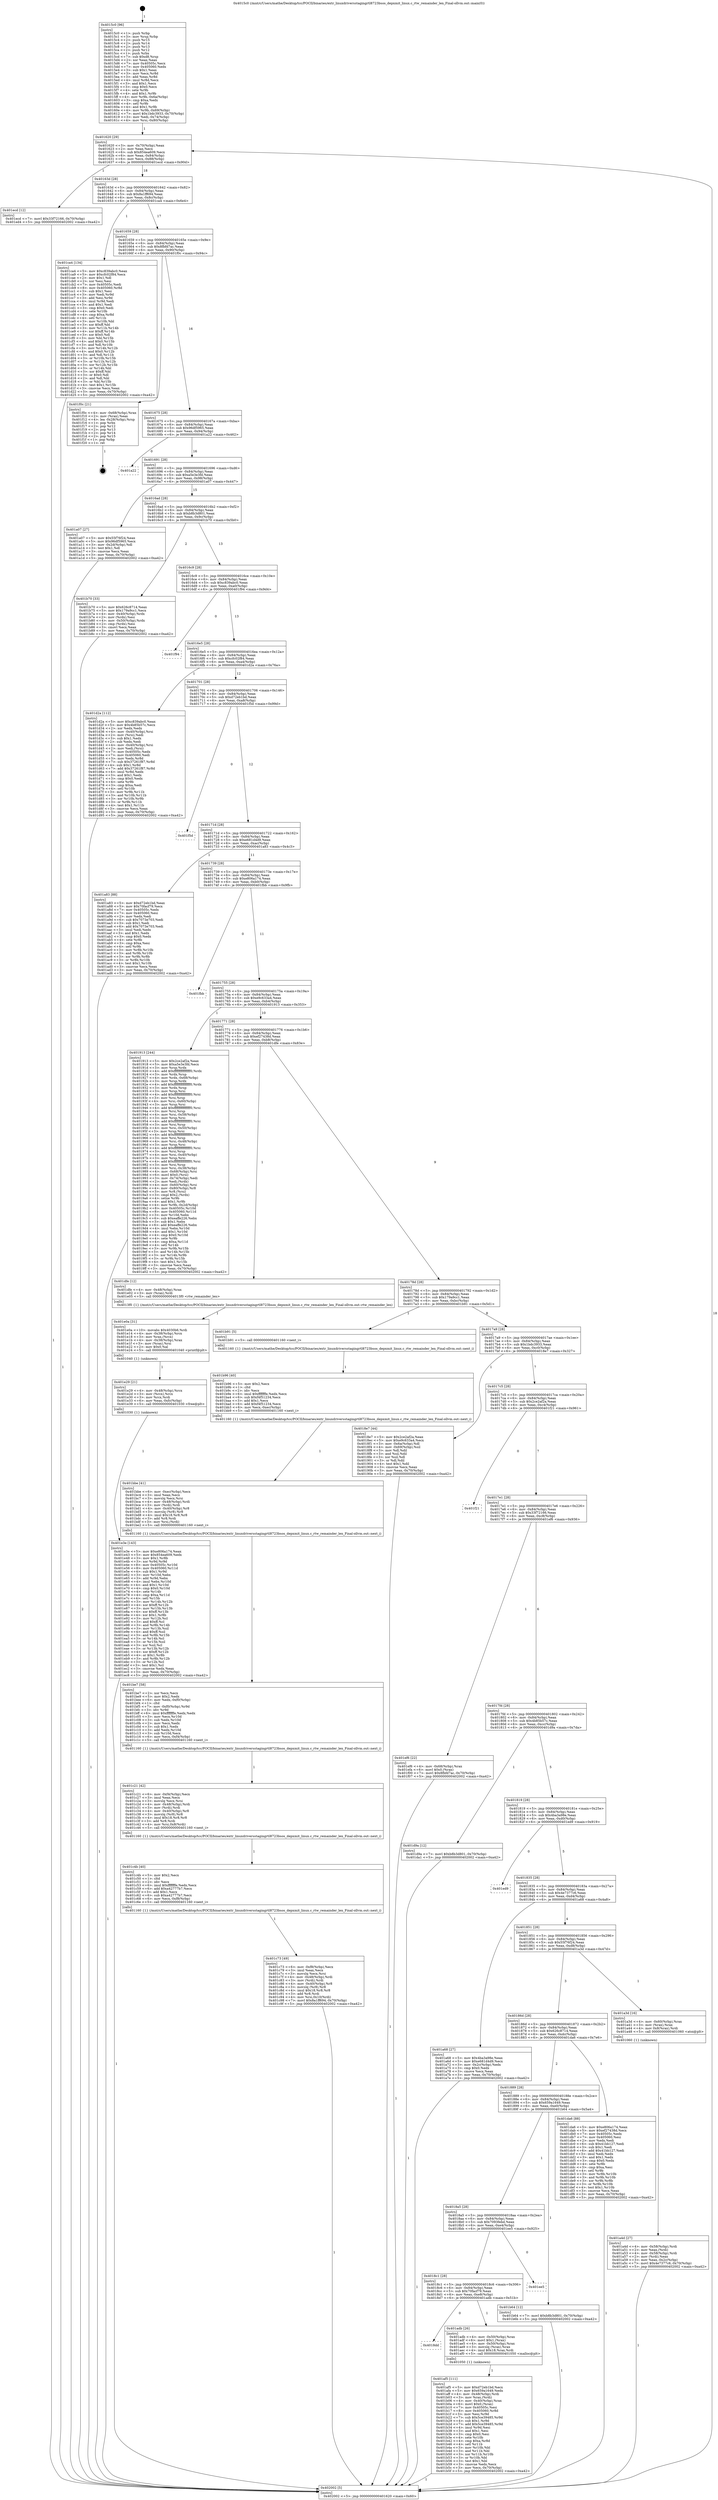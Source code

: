 digraph "0x4015c0" {
  label = "0x4015c0 (/mnt/c/Users/mathe/Desktop/tcc/POCII/binaries/extr_linuxdriversstagingrtl8723bsos_depxmit_linux.c_rtw_remainder_len_Final-ollvm.out::main(0))"
  labelloc = "t"
  node[shape=record]

  Entry [label="",width=0.3,height=0.3,shape=circle,fillcolor=black,style=filled]
  "0x401620" [label="{
     0x401620 [29]\l
     | [instrs]\l
     &nbsp;&nbsp;0x401620 \<+3\>: mov -0x70(%rbp),%eax\l
     &nbsp;&nbsp;0x401623 \<+2\>: mov %eax,%ecx\l
     &nbsp;&nbsp;0x401625 \<+6\>: sub $0x854ea609,%ecx\l
     &nbsp;&nbsp;0x40162b \<+6\>: mov %eax,-0x84(%rbp)\l
     &nbsp;&nbsp;0x401631 \<+6\>: mov %ecx,-0x88(%rbp)\l
     &nbsp;&nbsp;0x401637 \<+6\>: je 0000000000401ecd \<main+0x90d\>\l
  }"]
  "0x401ecd" [label="{
     0x401ecd [12]\l
     | [instrs]\l
     &nbsp;&nbsp;0x401ecd \<+7\>: movl $0x33f72166,-0x70(%rbp)\l
     &nbsp;&nbsp;0x401ed4 \<+5\>: jmp 0000000000402002 \<main+0xa42\>\l
  }"]
  "0x40163d" [label="{
     0x40163d [28]\l
     | [instrs]\l
     &nbsp;&nbsp;0x40163d \<+5\>: jmp 0000000000401642 \<main+0x82\>\l
     &nbsp;&nbsp;0x401642 \<+6\>: mov -0x84(%rbp),%eax\l
     &nbsp;&nbsp;0x401648 \<+5\>: sub $0x8a1ff694,%eax\l
     &nbsp;&nbsp;0x40164d \<+6\>: mov %eax,-0x8c(%rbp)\l
     &nbsp;&nbsp;0x401653 \<+6\>: je 0000000000401ca4 \<main+0x6e4\>\l
  }"]
  Exit [label="",width=0.3,height=0.3,shape=circle,fillcolor=black,style=filled,peripheries=2]
  "0x401ca4" [label="{
     0x401ca4 [134]\l
     | [instrs]\l
     &nbsp;&nbsp;0x401ca4 \<+5\>: mov $0xc839abc0,%eax\l
     &nbsp;&nbsp;0x401ca9 \<+5\>: mov $0xcfc02f84,%ecx\l
     &nbsp;&nbsp;0x401cae \<+2\>: mov $0x1,%dl\l
     &nbsp;&nbsp;0x401cb0 \<+2\>: xor %esi,%esi\l
     &nbsp;&nbsp;0x401cb2 \<+7\>: mov 0x40505c,%edi\l
     &nbsp;&nbsp;0x401cb9 \<+8\>: mov 0x405060,%r8d\l
     &nbsp;&nbsp;0x401cc1 \<+3\>: sub $0x1,%esi\l
     &nbsp;&nbsp;0x401cc4 \<+3\>: mov %edi,%r9d\l
     &nbsp;&nbsp;0x401cc7 \<+3\>: add %esi,%r9d\l
     &nbsp;&nbsp;0x401cca \<+4\>: imul %r9d,%edi\l
     &nbsp;&nbsp;0x401cce \<+3\>: and $0x1,%edi\l
     &nbsp;&nbsp;0x401cd1 \<+3\>: cmp $0x0,%edi\l
     &nbsp;&nbsp;0x401cd4 \<+4\>: sete %r10b\l
     &nbsp;&nbsp;0x401cd8 \<+4\>: cmp $0xa,%r8d\l
     &nbsp;&nbsp;0x401cdc \<+4\>: setl %r11b\l
     &nbsp;&nbsp;0x401ce0 \<+3\>: mov %r10b,%bl\l
     &nbsp;&nbsp;0x401ce3 \<+3\>: xor $0xff,%bl\l
     &nbsp;&nbsp;0x401ce6 \<+3\>: mov %r11b,%r14b\l
     &nbsp;&nbsp;0x401ce9 \<+4\>: xor $0xff,%r14b\l
     &nbsp;&nbsp;0x401ced \<+3\>: xor $0x0,%dl\l
     &nbsp;&nbsp;0x401cf0 \<+3\>: mov %bl,%r15b\l
     &nbsp;&nbsp;0x401cf3 \<+4\>: and $0x0,%r15b\l
     &nbsp;&nbsp;0x401cf7 \<+3\>: and %dl,%r10b\l
     &nbsp;&nbsp;0x401cfa \<+3\>: mov %r14b,%r12b\l
     &nbsp;&nbsp;0x401cfd \<+4\>: and $0x0,%r12b\l
     &nbsp;&nbsp;0x401d01 \<+3\>: and %dl,%r11b\l
     &nbsp;&nbsp;0x401d04 \<+3\>: or %r10b,%r15b\l
     &nbsp;&nbsp;0x401d07 \<+3\>: or %r11b,%r12b\l
     &nbsp;&nbsp;0x401d0a \<+3\>: xor %r12b,%r15b\l
     &nbsp;&nbsp;0x401d0d \<+3\>: or %r14b,%bl\l
     &nbsp;&nbsp;0x401d10 \<+3\>: xor $0xff,%bl\l
     &nbsp;&nbsp;0x401d13 \<+3\>: or $0x0,%dl\l
     &nbsp;&nbsp;0x401d16 \<+2\>: and %dl,%bl\l
     &nbsp;&nbsp;0x401d18 \<+3\>: or %bl,%r15b\l
     &nbsp;&nbsp;0x401d1b \<+4\>: test $0x1,%r15b\l
     &nbsp;&nbsp;0x401d1f \<+3\>: cmovne %ecx,%eax\l
     &nbsp;&nbsp;0x401d22 \<+3\>: mov %eax,-0x70(%rbp)\l
     &nbsp;&nbsp;0x401d25 \<+5\>: jmp 0000000000402002 \<main+0xa42\>\l
  }"]
  "0x401659" [label="{
     0x401659 [28]\l
     | [instrs]\l
     &nbsp;&nbsp;0x401659 \<+5\>: jmp 000000000040165e \<main+0x9e\>\l
     &nbsp;&nbsp;0x40165e \<+6\>: mov -0x84(%rbp),%eax\l
     &nbsp;&nbsp;0x401664 \<+5\>: sub $0x8fbfd7ac,%eax\l
     &nbsp;&nbsp;0x401669 \<+6\>: mov %eax,-0x90(%rbp)\l
     &nbsp;&nbsp;0x40166f \<+6\>: je 0000000000401f0c \<main+0x94c\>\l
  }"]
  "0x401e3e" [label="{
     0x401e3e [143]\l
     | [instrs]\l
     &nbsp;&nbsp;0x401e3e \<+5\>: mov $0xe806a174,%eax\l
     &nbsp;&nbsp;0x401e43 \<+5\>: mov $0x854ea609,%edx\l
     &nbsp;&nbsp;0x401e48 \<+3\>: mov $0x1,%r8b\l
     &nbsp;&nbsp;0x401e4b \<+3\>: xor %r9d,%r9d\l
     &nbsp;&nbsp;0x401e4e \<+8\>: mov 0x40505c,%r10d\l
     &nbsp;&nbsp;0x401e56 \<+8\>: mov 0x405060,%r11d\l
     &nbsp;&nbsp;0x401e5e \<+4\>: sub $0x1,%r9d\l
     &nbsp;&nbsp;0x401e62 \<+3\>: mov %r10d,%ebx\l
     &nbsp;&nbsp;0x401e65 \<+3\>: add %r9d,%ebx\l
     &nbsp;&nbsp;0x401e68 \<+4\>: imul %ebx,%r10d\l
     &nbsp;&nbsp;0x401e6c \<+4\>: and $0x1,%r10d\l
     &nbsp;&nbsp;0x401e70 \<+4\>: cmp $0x0,%r10d\l
     &nbsp;&nbsp;0x401e74 \<+4\>: sete %r14b\l
     &nbsp;&nbsp;0x401e78 \<+4\>: cmp $0xa,%r11d\l
     &nbsp;&nbsp;0x401e7c \<+4\>: setl %r15b\l
     &nbsp;&nbsp;0x401e80 \<+3\>: mov %r14b,%r12b\l
     &nbsp;&nbsp;0x401e83 \<+4\>: xor $0xff,%r12b\l
     &nbsp;&nbsp;0x401e87 \<+3\>: mov %r15b,%r13b\l
     &nbsp;&nbsp;0x401e8a \<+4\>: xor $0xff,%r13b\l
     &nbsp;&nbsp;0x401e8e \<+4\>: xor $0x1,%r8b\l
     &nbsp;&nbsp;0x401e92 \<+3\>: mov %r12b,%cl\l
     &nbsp;&nbsp;0x401e95 \<+3\>: and $0xff,%cl\l
     &nbsp;&nbsp;0x401e98 \<+3\>: and %r8b,%r14b\l
     &nbsp;&nbsp;0x401e9b \<+3\>: mov %r13b,%sil\l
     &nbsp;&nbsp;0x401e9e \<+4\>: and $0xff,%sil\l
     &nbsp;&nbsp;0x401ea2 \<+3\>: and %r8b,%r15b\l
     &nbsp;&nbsp;0x401ea5 \<+3\>: or %r14b,%cl\l
     &nbsp;&nbsp;0x401ea8 \<+3\>: or %r15b,%sil\l
     &nbsp;&nbsp;0x401eab \<+3\>: xor %sil,%cl\l
     &nbsp;&nbsp;0x401eae \<+3\>: or %r13b,%r12b\l
     &nbsp;&nbsp;0x401eb1 \<+4\>: xor $0xff,%r12b\l
     &nbsp;&nbsp;0x401eb5 \<+4\>: or $0x1,%r8b\l
     &nbsp;&nbsp;0x401eb9 \<+3\>: and %r8b,%r12b\l
     &nbsp;&nbsp;0x401ebc \<+3\>: or %r12b,%cl\l
     &nbsp;&nbsp;0x401ebf \<+3\>: test $0x1,%cl\l
     &nbsp;&nbsp;0x401ec2 \<+3\>: cmovne %edx,%eax\l
     &nbsp;&nbsp;0x401ec5 \<+3\>: mov %eax,-0x70(%rbp)\l
     &nbsp;&nbsp;0x401ec8 \<+5\>: jmp 0000000000402002 \<main+0xa42\>\l
  }"]
  "0x401f0c" [label="{
     0x401f0c [21]\l
     | [instrs]\l
     &nbsp;&nbsp;0x401f0c \<+4\>: mov -0x68(%rbp),%rax\l
     &nbsp;&nbsp;0x401f10 \<+2\>: mov (%rax),%eax\l
     &nbsp;&nbsp;0x401f12 \<+4\>: lea -0x28(%rbp),%rsp\l
     &nbsp;&nbsp;0x401f16 \<+1\>: pop %rbx\l
     &nbsp;&nbsp;0x401f17 \<+2\>: pop %r12\l
     &nbsp;&nbsp;0x401f19 \<+2\>: pop %r13\l
     &nbsp;&nbsp;0x401f1b \<+2\>: pop %r14\l
     &nbsp;&nbsp;0x401f1d \<+2\>: pop %r15\l
     &nbsp;&nbsp;0x401f1f \<+1\>: pop %rbp\l
     &nbsp;&nbsp;0x401f20 \<+1\>: ret\l
  }"]
  "0x401675" [label="{
     0x401675 [28]\l
     | [instrs]\l
     &nbsp;&nbsp;0x401675 \<+5\>: jmp 000000000040167a \<main+0xba\>\l
     &nbsp;&nbsp;0x40167a \<+6\>: mov -0x84(%rbp),%eax\l
     &nbsp;&nbsp;0x401680 \<+5\>: sub $0x96df5965,%eax\l
     &nbsp;&nbsp;0x401685 \<+6\>: mov %eax,-0x94(%rbp)\l
     &nbsp;&nbsp;0x40168b \<+6\>: je 0000000000401a22 \<main+0x462\>\l
  }"]
  "0x401e29" [label="{
     0x401e29 [21]\l
     | [instrs]\l
     &nbsp;&nbsp;0x401e29 \<+4\>: mov -0x48(%rbp),%rcx\l
     &nbsp;&nbsp;0x401e2d \<+3\>: mov (%rcx),%rcx\l
     &nbsp;&nbsp;0x401e30 \<+3\>: mov %rcx,%rdi\l
     &nbsp;&nbsp;0x401e33 \<+6\>: mov %eax,-0xfc(%rbp)\l
     &nbsp;&nbsp;0x401e39 \<+5\>: call 0000000000401030 \<free@plt\>\l
     | [calls]\l
     &nbsp;&nbsp;0x401030 \{1\} (unknown)\l
  }"]
  "0x401a22" [label="{
     0x401a22\l
  }", style=dashed]
  "0x401691" [label="{
     0x401691 [28]\l
     | [instrs]\l
     &nbsp;&nbsp;0x401691 \<+5\>: jmp 0000000000401696 \<main+0xd6\>\l
     &nbsp;&nbsp;0x401696 \<+6\>: mov -0x84(%rbp),%eax\l
     &nbsp;&nbsp;0x40169c \<+5\>: sub $0xa5e3e3fd,%eax\l
     &nbsp;&nbsp;0x4016a1 \<+6\>: mov %eax,-0x98(%rbp)\l
     &nbsp;&nbsp;0x4016a7 \<+6\>: je 0000000000401a07 \<main+0x447\>\l
  }"]
  "0x401e0a" [label="{
     0x401e0a [31]\l
     | [instrs]\l
     &nbsp;&nbsp;0x401e0a \<+10\>: movabs $0x4030b6,%rdi\l
     &nbsp;&nbsp;0x401e14 \<+4\>: mov -0x38(%rbp),%rcx\l
     &nbsp;&nbsp;0x401e18 \<+3\>: mov %rax,(%rcx)\l
     &nbsp;&nbsp;0x401e1b \<+4\>: mov -0x38(%rbp),%rax\l
     &nbsp;&nbsp;0x401e1f \<+3\>: mov (%rax),%rsi\l
     &nbsp;&nbsp;0x401e22 \<+2\>: mov $0x0,%al\l
     &nbsp;&nbsp;0x401e24 \<+5\>: call 0000000000401040 \<printf@plt\>\l
     | [calls]\l
     &nbsp;&nbsp;0x401040 \{1\} (unknown)\l
  }"]
  "0x401a07" [label="{
     0x401a07 [27]\l
     | [instrs]\l
     &nbsp;&nbsp;0x401a07 \<+5\>: mov $0x55f76f24,%eax\l
     &nbsp;&nbsp;0x401a0c \<+5\>: mov $0x96df5965,%ecx\l
     &nbsp;&nbsp;0x401a11 \<+3\>: mov -0x2d(%rbp),%dl\l
     &nbsp;&nbsp;0x401a14 \<+3\>: test $0x1,%dl\l
     &nbsp;&nbsp;0x401a17 \<+3\>: cmovne %ecx,%eax\l
     &nbsp;&nbsp;0x401a1a \<+3\>: mov %eax,-0x70(%rbp)\l
     &nbsp;&nbsp;0x401a1d \<+5\>: jmp 0000000000402002 \<main+0xa42\>\l
  }"]
  "0x4016ad" [label="{
     0x4016ad [28]\l
     | [instrs]\l
     &nbsp;&nbsp;0x4016ad \<+5\>: jmp 00000000004016b2 \<main+0xf2\>\l
     &nbsp;&nbsp;0x4016b2 \<+6\>: mov -0x84(%rbp),%eax\l
     &nbsp;&nbsp;0x4016b8 \<+5\>: sub $0xb8b3d801,%eax\l
     &nbsp;&nbsp;0x4016bd \<+6\>: mov %eax,-0x9c(%rbp)\l
     &nbsp;&nbsp;0x4016c3 \<+6\>: je 0000000000401b70 \<main+0x5b0\>\l
  }"]
  "0x401c73" [label="{
     0x401c73 [49]\l
     | [instrs]\l
     &nbsp;&nbsp;0x401c73 \<+6\>: mov -0xf8(%rbp),%ecx\l
     &nbsp;&nbsp;0x401c79 \<+3\>: imul %eax,%ecx\l
     &nbsp;&nbsp;0x401c7c \<+3\>: movslq %ecx,%rsi\l
     &nbsp;&nbsp;0x401c7f \<+4\>: mov -0x48(%rbp),%rdi\l
     &nbsp;&nbsp;0x401c83 \<+3\>: mov (%rdi),%rdi\l
     &nbsp;&nbsp;0x401c86 \<+4\>: mov -0x40(%rbp),%r8\l
     &nbsp;&nbsp;0x401c8a \<+3\>: movslq (%r8),%r8\l
     &nbsp;&nbsp;0x401c8d \<+4\>: imul $0x18,%r8,%r8\l
     &nbsp;&nbsp;0x401c91 \<+3\>: add %r8,%rdi\l
     &nbsp;&nbsp;0x401c94 \<+4\>: mov %rsi,0x10(%rdi)\l
     &nbsp;&nbsp;0x401c98 \<+7\>: movl $0x8a1ff694,-0x70(%rbp)\l
     &nbsp;&nbsp;0x401c9f \<+5\>: jmp 0000000000402002 \<main+0xa42\>\l
  }"]
  "0x401b70" [label="{
     0x401b70 [33]\l
     | [instrs]\l
     &nbsp;&nbsp;0x401b70 \<+5\>: mov $0x626c8714,%eax\l
     &nbsp;&nbsp;0x401b75 \<+5\>: mov $0x179a9cc1,%ecx\l
     &nbsp;&nbsp;0x401b7a \<+4\>: mov -0x40(%rbp),%rdx\l
     &nbsp;&nbsp;0x401b7e \<+2\>: mov (%rdx),%esi\l
     &nbsp;&nbsp;0x401b80 \<+4\>: mov -0x50(%rbp),%rdx\l
     &nbsp;&nbsp;0x401b84 \<+2\>: cmp (%rdx),%esi\l
     &nbsp;&nbsp;0x401b86 \<+3\>: cmovl %ecx,%eax\l
     &nbsp;&nbsp;0x401b89 \<+3\>: mov %eax,-0x70(%rbp)\l
     &nbsp;&nbsp;0x401b8c \<+5\>: jmp 0000000000402002 \<main+0xa42\>\l
  }"]
  "0x4016c9" [label="{
     0x4016c9 [28]\l
     | [instrs]\l
     &nbsp;&nbsp;0x4016c9 \<+5\>: jmp 00000000004016ce \<main+0x10e\>\l
     &nbsp;&nbsp;0x4016ce \<+6\>: mov -0x84(%rbp),%eax\l
     &nbsp;&nbsp;0x4016d4 \<+5\>: sub $0xc839abc0,%eax\l
     &nbsp;&nbsp;0x4016d9 \<+6\>: mov %eax,-0xa0(%rbp)\l
     &nbsp;&nbsp;0x4016df \<+6\>: je 0000000000401f94 \<main+0x9d4\>\l
  }"]
  "0x401c4b" [label="{
     0x401c4b [40]\l
     | [instrs]\l
     &nbsp;&nbsp;0x401c4b \<+5\>: mov $0x2,%ecx\l
     &nbsp;&nbsp;0x401c50 \<+1\>: cltd\l
     &nbsp;&nbsp;0x401c51 \<+2\>: idiv %ecx\l
     &nbsp;&nbsp;0x401c53 \<+6\>: imul $0xfffffffe,%edx,%ecx\l
     &nbsp;&nbsp;0x401c59 \<+6\>: add $0xa42777b7,%ecx\l
     &nbsp;&nbsp;0x401c5f \<+3\>: add $0x1,%ecx\l
     &nbsp;&nbsp;0x401c62 \<+6\>: sub $0xa42777b7,%ecx\l
     &nbsp;&nbsp;0x401c68 \<+6\>: mov %ecx,-0xf8(%rbp)\l
     &nbsp;&nbsp;0x401c6e \<+5\>: call 0000000000401160 \<next_i\>\l
     | [calls]\l
     &nbsp;&nbsp;0x401160 \{1\} (/mnt/c/Users/mathe/Desktop/tcc/POCII/binaries/extr_linuxdriversstagingrtl8723bsos_depxmit_linux.c_rtw_remainder_len_Final-ollvm.out::next_i)\l
  }"]
  "0x401f94" [label="{
     0x401f94\l
  }", style=dashed]
  "0x4016e5" [label="{
     0x4016e5 [28]\l
     | [instrs]\l
     &nbsp;&nbsp;0x4016e5 \<+5\>: jmp 00000000004016ea \<main+0x12a\>\l
     &nbsp;&nbsp;0x4016ea \<+6\>: mov -0x84(%rbp),%eax\l
     &nbsp;&nbsp;0x4016f0 \<+5\>: sub $0xcfc02f84,%eax\l
     &nbsp;&nbsp;0x4016f5 \<+6\>: mov %eax,-0xa4(%rbp)\l
     &nbsp;&nbsp;0x4016fb \<+6\>: je 0000000000401d2a \<main+0x76a\>\l
  }"]
  "0x401c21" [label="{
     0x401c21 [42]\l
     | [instrs]\l
     &nbsp;&nbsp;0x401c21 \<+6\>: mov -0xf4(%rbp),%ecx\l
     &nbsp;&nbsp;0x401c27 \<+3\>: imul %eax,%ecx\l
     &nbsp;&nbsp;0x401c2a \<+3\>: movslq %ecx,%rsi\l
     &nbsp;&nbsp;0x401c2d \<+4\>: mov -0x48(%rbp),%rdi\l
     &nbsp;&nbsp;0x401c31 \<+3\>: mov (%rdi),%rdi\l
     &nbsp;&nbsp;0x401c34 \<+4\>: mov -0x40(%rbp),%r8\l
     &nbsp;&nbsp;0x401c38 \<+3\>: movslq (%r8),%r8\l
     &nbsp;&nbsp;0x401c3b \<+4\>: imul $0x18,%r8,%r8\l
     &nbsp;&nbsp;0x401c3f \<+3\>: add %r8,%rdi\l
     &nbsp;&nbsp;0x401c42 \<+4\>: mov %rsi,0x8(%rdi)\l
     &nbsp;&nbsp;0x401c46 \<+5\>: call 0000000000401160 \<next_i\>\l
     | [calls]\l
     &nbsp;&nbsp;0x401160 \{1\} (/mnt/c/Users/mathe/Desktop/tcc/POCII/binaries/extr_linuxdriversstagingrtl8723bsos_depxmit_linux.c_rtw_remainder_len_Final-ollvm.out::next_i)\l
  }"]
  "0x401d2a" [label="{
     0x401d2a [112]\l
     | [instrs]\l
     &nbsp;&nbsp;0x401d2a \<+5\>: mov $0xc839abc0,%eax\l
     &nbsp;&nbsp;0x401d2f \<+5\>: mov $0x4b85b57c,%ecx\l
     &nbsp;&nbsp;0x401d34 \<+2\>: xor %edx,%edx\l
     &nbsp;&nbsp;0x401d36 \<+4\>: mov -0x40(%rbp),%rsi\l
     &nbsp;&nbsp;0x401d3a \<+2\>: mov (%rsi),%edi\l
     &nbsp;&nbsp;0x401d3c \<+3\>: sub $0x1,%edx\l
     &nbsp;&nbsp;0x401d3f \<+2\>: sub %edx,%edi\l
     &nbsp;&nbsp;0x401d41 \<+4\>: mov -0x40(%rbp),%rsi\l
     &nbsp;&nbsp;0x401d45 \<+2\>: mov %edi,(%rsi)\l
     &nbsp;&nbsp;0x401d47 \<+7\>: mov 0x40505c,%edx\l
     &nbsp;&nbsp;0x401d4e \<+7\>: mov 0x405060,%edi\l
     &nbsp;&nbsp;0x401d55 \<+3\>: mov %edx,%r8d\l
     &nbsp;&nbsp;0x401d58 \<+7\>: sub $0x37261f87,%r8d\l
     &nbsp;&nbsp;0x401d5f \<+4\>: sub $0x1,%r8d\l
     &nbsp;&nbsp;0x401d63 \<+7\>: add $0x37261f87,%r8d\l
     &nbsp;&nbsp;0x401d6a \<+4\>: imul %r8d,%edx\l
     &nbsp;&nbsp;0x401d6e \<+3\>: and $0x1,%edx\l
     &nbsp;&nbsp;0x401d71 \<+3\>: cmp $0x0,%edx\l
     &nbsp;&nbsp;0x401d74 \<+4\>: sete %r9b\l
     &nbsp;&nbsp;0x401d78 \<+3\>: cmp $0xa,%edi\l
     &nbsp;&nbsp;0x401d7b \<+4\>: setl %r10b\l
     &nbsp;&nbsp;0x401d7f \<+3\>: mov %r9b,%r11b\l
     &nbsp;&nbsp;0x401d82 \<+3\>: and %r10b,%r11b\l
     &nbsp;&nbsp;0x401d85 \<+3\>: xor %r10b,%r9b\l
     &nbsp;&nbsp;0x401d88 \<+3\>: or %r9b,%r11b\l
     &nbsp;&nbsp;0x401d8b \<+4\>: test $0x1,%r11b\l
     &nbsp;&nbsp;0x401d8f \<+3\>: cmovne %ecx,%eax\l
     &nbsp;&nbsp;0x401d92 \<+3\>: mov %eax,-0x70(%rbp)\l
     &nbsp;&nbsp;0x401d95 \<+5\>: jmp 0000000000402002 \<main+0xa42\>\l
  }"]
  "0x401701" [label="{
     0x401701 [28]\l
     | [instrs]\l
     &nbsp;&nbsp;0x401701 \<+5\>: jmp 0000000000401706 \<main+0x146\>\l
     &nbsp;&nbsp;0x401706 \<+6\>: mov -0x84(%rbp),%eax\l
     &nbsp;&nbsp;0x40170c \<+5\>: sub $0xd72eb1bd,%eax\l
     &nbsp;&nbsp;0x401711 \<+6\>: mov %eax,-0xa8(%rbp)\l
     &nbsp;&nbsp;0x401717 \<+6\>: je 0000000000401f5d \<main+0x99d\>\l
  }"]
  "0x401be7" [label="{
     0x401be7 [58]\l
     | [instrs]\l
     &nbsp;&nbsp;0x401be7 \<+2\>: xor %ecx,%ecx\l
     &nbsp;&nbsp;0x401be9 \<+5\>: mov $0x2,%edx\l
     &nbsp;&nbsp;0x401bee \<+6\>: mov %edx,-0xf0(%rbp)\l
     &nbsp;&nbsp;0x401bf4 \<+1\>: cltd\l
     &nbsp;&nbsp;0x401bf5 \<+7\>: mov -0xf0(%rbp),%r9d\l
     &nbsp;&nbsp;0x401bfc \<+3\>: idiv %r9d\l
     &nbsp;&nbsp;0x401bff \<+6\>: imul $0xfffffffe,%edx,%edx\l
     &nbsp;&nbsp;0x401c05 \<+3\>: mov %ecx,%r10d\l
     &nbsp;&nbsp;0x401c08 \<+3\>: sub %edx,%r10d\l
     &nbsp;&nbsp;0x401c0b \<+2\>: mov %ecx,%edx\l
     &nbsp;&nbsp;0x401c0d \<+3\>: sub $0x1,%edx\l
     &nbsp;&nbsp;0x401c10 \<+3\>: add %edx,%r10d\l
     &nbsp;&nbsp;0x401c13 \<+3\>: sub %r10d,%ecx\l
     &nbsp;&nbsp;0x401c16 \<+6\>: mov %ecx,-0xf4(%rbp)\l
     &nbsp;&nbsp;0x401c1c \<+5\>: call 0000000000401160 \<next_i\>\l
     | [calls]\l
     &nbsp;&nbsp;0x401160 \{1\} (/mnt/c/Users/mathe/Desktop/tcc/POCII/binaries/extr_linuxdriversstagingrtl8723bsos_depxmit_linux.c_rtw_remainder_len_Final-ollvm.out::next_i)\l
  }"]
  "0x401f5d" [label="{
     0x401f5d\l
  }", style=dashed]
  "0x40171d" [label="{
     0x40171d [28]\l
     | [instrs]\l
     &nbsp;&nbsp;0x40171d \<+5\>: jmp 0000000000401722 \<main+0x162\>\l
     &nbsp;&nbsp;0x401722 \<+6\>: mov -0x84(%rbp),%eax\l
     &nbsp;&nbsp;0x401728 \<+5\>: sub $0xe681d4d9,%eax\l
     &nbsp;&nbsp;0x40172d \<+6\>: mov %eax,-0xac(%rbp)\l
     &nbsp;&nbsp;0x401733 \<+6\>: je 0000000000401a83 \<main+0x4c3\>\l
  }"]
  "0x401bbe" [label="{
     0x401bbe [41]\l
     | [instrs]\l
     &nbsp;&nbsp;0x401bbe \<+6\>: mov -0xec(%rbp),%ecx\l
     &nbsp;&nbsp;0x401bc4 \<+3\>: imul %eax,%ecx\l
     &nbsp;&nbsp;0x401bc7 \<+3\>: movslq %ecx,%rsi\l
     &nbsp;&nbsp;0x401bca \<+4\>: mov -0x48(%rbp),%rdi\l
     &nbsp;&nbsp;0x401bce \<+3\>: mov (%rdi),%rdi\l
     &nbsp;&nbsp;0x401bd1 \<+4\>: mov -0x40(%rbp),%r8\l
     &nbsp;&nbsp;0x401bd5 \<+3\>: movslq (%r8),%r8\l
     &nbsp;&nbsp;0x401bd8 \<+4\>: imul $0x18,%r8,%r8\l
     &nbsp;&nbsp;0x401bdc \<+3\>: add %r8,%rdi\l
     &nbsp;&nbsp;0x401bdf \<+3\>: mov %rsi,(%rdi)\l
     &nbsp;&nbsp;0x401be2 \<+5\>: call 0000000000401160 \<next_i\>\l
     | [calls]\l
     &nbsp;&nbsp;0x401160 \{1\} (/mnt/c/Users/mathe/Desktop/tcc/POCII/binaries/extr_linuxdriversstagingrtl8723bsos_depxmit_linux.c_rtw_remainder_len_Final-ollvm.out::next_i)\l
  }"]
  "0x401a83" [label="{
     0x401a83 [88]\l
     | [instrs]\l
     &nbsp;&nbsp;0x401a83 \<+5\>: mov $0xd72eb1bd,%eax\l
     &nbsp;&nbsp;0x401a88 \<+5\>: mov $0x70facf79,%ecx\l
     &nbsp;&nbsp;0x401a8d \<+7\>: mov 0x40505c,%edx\l
     &nbsp;&nbsp;0x401a94 \<+7\>: mov 0x405060,%esi\l
     &nbsp;&nbsp;0x401a9b \<+2\>: mov %edx,%edi\l
     &nbsp;&nbsp;0x401a9d \<+6\>: sub $0x7073e703,%edi\l
     &nbsp;&nbsp;0x401aa3 \<+3\>: sub $0x1,%edi\l
     &nbsp;&nbsp;0x401aa6 \<+6\>: add $0x7073e703,%edi\l
     &nbsp;&nbsp;0x401aac \<+3\>: imul %edi,%edx\l
     &nbsp;&nbsp;0x401aaf \<+3\>: and $0x1,%edx\l
     &nbsp;&nbsp;0x401ab2 \<+3\>: cmp $0x0,%edx\l
     &nbsp;&nbsp;0x401ab5 \<+4\>: sete %r8b\l
     &nbsp;&nbsp;0x401ab9 \<+3\>: cmp $0xa,%esi\l
     &nbsp;&nbsp;0x401abc \<+4\>: setl %r9b\l
     &nbsp;&nbsp;0x401ac0 \<+3\>: mov %r8b,%r10b\l
     &nbsp;&nbsp;0x401ac3 \<+3\>: and %r9b,%r10b\l
     &nbsp;&nbsp;0x401ac6 \<+3\>: xor %r9b,%r8b\l
     &nbsp;&nbsp;0x401ac9 \<+3\>: or %r8b,%r10b\l
     &nbsp;&nbsp;0x401acc \<+4\>: test $0x1,%r10b\l
     &nbsp;&nbsp;0x401ad0 \<+3\>: cmovne %ecx,%eax\l
     &nbsp;&nbsp;0x401ad3 \<+3\>: mov %eax,-0x70(%rbp)\l
     &nbsp;&nbsp;0x401ad6 \<+5\>: jmp 0000000000402002 \<main+0xa42\>\l
  }"]
  "0x401739" [label="{
     0x401739 [28]\l
     | [instrs]\l
     &nbsp;&nbsp;0x401739 \<+5\>: jmp 000000000040173e \<main+0x17e\>\l
     &nbsp;&nbsp;0x40173e \<+6\>: mov -0x84(%rbp),%eax\l
     &nbsp;&nbsp;0x401744 \<+5\>: sub $0xe806a174,%eax\l
     &nbsp;&nbsp;0x401749 \<+6\>: mov %eax,-0xb0(%rbp)\l
     &nbsp;&nbsp;0x40174f \<+6\>: je 0000000000401fbb \<main+0x9fb\>\l
  }"]
  "0x401b96" [label="{
     0x401b96 [40]\l
     | [instrs]\l
     &nbsp;&nbsp;0x401b96 \<+5\>: mov $0x2,%ecx\l
     &nbsp;&nbsp;0x401b9b \<+1\>: cltd\l
     &nbsp;&nbsp;0x401b9c \<+2\>: idiv %ecx\l
     &nbsp;&nbsp;0x401b9e \<+6\>: imul $0xfffffffe,%edx,%ecx\l
     &nbsp;&nbsp;0x401ba4 \<+6\>: sub $0xf4f51234,%ecx\l
     &nbsp;&nbsp;0x401baa \<+3\>: add $0x1,%ecx\l
     &nbsp;&nbsp;0x401bad \<+6\>: add $0xf4f51234,%ecx\l
     &nbsp;&nbsp;0x401bb3 \<+6\>: mov %ecx,-0xec(%rbp)\l
     &nbsp;&nbsp;0x401bb9 \<+5\>: call 0000000000401160 \<next_i\>\l
     | [calls]\l
     &nbsp;&nbsp;0x401160 \{1\} (/mnt/c/Users/mathe/Desktop/tcc/POCII/binaries/extr_linuxdriversstagingrtl8723bsos_depxmit_linux.c_rtw_remainder_len_Final-ollvm.out::next_i)\l
  }"]
  "0x401fbb" [label="{
     0x401fbb\l
  }", style=dashed]
  "0x401755" [label="{
     0x401755 [28]\l
     | [instrs]\l
     &nbsp;&nbsp;0x401755 \<+5\>: jmp 000000000040175a \<main+0x19a\>\l
     &nbsp;&nbsp;0x40175a \<+6\>: mov -0x84(%rbp),%eax\l
     &nbsp;&nbsp;0x401760 \<+5\>: sub $0xe9c633a4,%eax\l
     &nbsp;&nbsp;0x401765 \<+6\>: mov %eax,-0xb4(%rbp)\l
     &nbsp;&nbsp;0x40176b \<+6\>: je 0000000000401913 \<main+0x353\>\l
  }"]
  "0x401af5" [label="{
     0x401af5 [111]\l
     | [instrs]\l
     &nbsp;&nbsp;0x401af5 \<+5\>: mov $0xd72eb1bd,%ecx\l
     &nbsp;&nbsp;0x401afa \<+5\>: mov $0x659a1649,%edx\l
     &nbsp;&nbsp;0x401aff \<+4\>: mov -0x48(%rbp),%rdi\l
     &nbsp;&nbsp;0x401b03 \<+3\>: mov %rax,(%rdi)\l
     &nbsp;&nbsp;0x401b06 \<+4\>: mov -0x40(%rbp),%rax\l
     &nbsp;&nbsp;0x401b0a \<+6\>: movl $0x0,(%rax)\l
     &nbsp;&nbsp;0x401b10 \<+7\>: mov 0x40505c,%esi\l
     &nbsp;&nbsp;0x401b17 \<+8\>: mov 0x405060,%r8d\l
     &nbsp;&nbsp;0x401b1f \<+3\>: mov %esi,%r9d\l
     &nbsp;&nbsp;0x401b22 \<+7\>: sub $0x5ce39485,%r9d\l
     &nbsp;&nbsp;0x401b29 \<+4\>: sub $0x1,%r9d\l
     &nbsp;&nbsp;0x401b2d \<+7\>: add $0x5ce39485,%r9d\l
     &nbsp;&nbsp;0x401b34 \<+4\>: imul %r9d,%esi\l
     &nbsp;&nbsp;0x401b38 \<+3\>: and $0x1,%esi\l
     &nbsp;&nbsp;0x401b3b \<+3\>: cmp $0x0,%esi\l
     &nbsp;&nbsp;0x401b3e \<+4\>: sete %r10b\l
     &nbsp;&nbsp;0x401b42 \<+4\>: cmp $0xa,%r8d\l
     &nbsp;&nbsp;0x401b46 \<+4\>: setl %r11b\l
     &nbsp;&nbsp;0x401b4a \<+3\>: mov %r10b,%bl\l
     &nbsp;&nbsp;0x401b4d \<+3\>: and %r11b,%bl\l
     &nbsp;&nbsp;0x401b50 \<+3\>: xor %r11b,%r10b\l
     &nbsp;&nbsp;0x401b53 \<+3\>: or %r10b,%bl\l
     &nbsp;&nbsp;0x401b56 \<+3\>: test $0x1,%bl\l
     &nbsp;&nbsp;0x401b59 \<+3\>: cmovne %edx,%ecx\l
     &nbsp;&nbsp;0x401b5c \<+3\>: mov %ecx,-0x70(%rbp)\l
     &nbsp;&nbsp;0x401b5f \<+5\>: jmp 0000000000402002 \<main+0xa42\>\l
  }"]
  "0x401913" [label="{
     0x401913 [244]\l
     | [instrs]\l
     &nbsp;&nbsp;0x401913 \<+5\>: mov $0x2ce2af2a,%eax\l
     &nbsp;&nbsp;0x401918 \<+5\>: mov $0xa5e3e3fd,%ecx\l
     &nbsp;&nbsp;0x40191d \<+3\>: mov %rsp,%rdx\l
     &nbsp;&nbsp;0x401920 \<+4\>: add $0xfffffffffffffff0,%rdx\l
     &nbsp;&nbsp;0x401924 \<+3\>: mov %rdx,%rsp\l
     &nbsp;&nbsp;0x401927 \<+4\>: mov %rdx,-0x68(%rbp)\l
     &nbsp;&nbsp;0x40192b \<+3\>: mov %rsp,%rdx\l
     &nbsp;&nbsp;0x40192e \<+4\>: add $0xfffffffffffffff0,%rdx\l
     &nbsp;&nbsp;0x401932 \<+3\>: mov %rdx,%rsp\l
     &nbsp;&nbsp;0x401935 \<+3\>: mov %rsp,%rsi\l
     &nbsp;&nbsp;0x401938 \<+4\>: add $0xfffffffffffffff0,%rsi\l
     &nbsp;&nbsp;0x40193c \<+3\>: mov %rsi,%rsp\l
     &nbsp;&nbsp;0x40193f \<+4\>: mov %rsi,-0x60(%rbp)\l
     &nbsp;&nbsp;0x401943 \<+3\>: mov %rsp,%rsi\l
     &nbsp;&nbsp;0x401946 \<+4\>: add $0xfffffffffffffff0,%rsi\l
     &nbsp;&nbsp;0x40194a \<+3\>: mov %rsi,%rsp\l
     &nbsp;&nbsp;0x40194d \<+4\>: mov %rsi,-0x58(%rbp)\l
     &nbsp;&nbsp;0x401951 \<+3\>: mov %rsp,%rsi\l
     &nbsp;&nbsp;0x401954 \<+4\>: add $0xfffffffffffffff0,%rsi\l
     &nbsp;&nbsp;0x401958 \<+3\>: mov %rsi,%rsp\l
     &nbsp;&nbsp;0x40195b \<+4\>: mov %rsi,-0x50(%rbp)\l
     &nbsp;&nbsp;0x40195f \<+3\>: mov %rsp,%rsi\l
     &nbsp;&nbsp;0x401962 \<+4\>: add $0xfffffffffffffff0,%rsi\l
     &nbsp;&nbsp;0x401966 \<+3\>: mov %rsi,%rsp\l
     &nbsp;&nbsp;0x401969 \<+4\>: mov %rsi,-0x48(%rbp)\l
     &nbsp;&nbsp;0x40196d \<+3\>: mov %rsp,%rsi\l
     &nbsp;&nbsp;0x401970 \<+4\>: add $0xfffffffffffffff0,%rsi\l
     &nbsp;&nbsp;0x401974 \<+3\>: mov %rsi,%rsp\l
     &nbsp;&nbsp;0x401977 \<+4\>: mov %rsi,-0x40(%rbp)\l
     &nbsp;&nbsp;0x40197b \<+3\>: mov %rsp,%rsi\l
     &nbsp;&nbsp;0x40197e \<+4\>: add $0xfffffffffffffff0,%rsi\l
     &nbsp;&nbsp;0x401982 \<+3\>: mov %rsi,%rsp\l
     &nbsp;&nbsp;0x401985 \<+4\>: mov %rsi,-0x38(%rbp)\l
     &nbsp;&nbsp;0x401989 \<+4\>: mov -0x68(%rbp),%rsi\l
     &nbsp;&nbsp;0x40198d \<+6\>: movl $0x0,(%rsi)\l
     &nbsp;&nbsp;0x401993 \<+3\>: mov -0x74(%rbp),%edi\l
     &nbsp;&nbsp;0x401996 \<+2\>: mov %edi,(%rdx)\l
     &nbsp;&nbsp;0x401998 \<+4\>: mov -0x60(%rbp),%rsi\l
     &nbsp;&nbsp;0x40199c \<+4\>: mov -0x80(%rbp),%r8\l
     &nbsp;&nbsp;0x4019a0 \<+3\>: mov %r8,(%rsi)\l
     &nbsp;&nbsp;0x4019a3 \<+3\>: cmpl $0x2,(%rdx)\l
     &nbsp;&nbsp;0x4019a6 \<+4\>: setne %r9b\l
     &nbsp;&nbsp;0x4019aa \<+4\>: and $0x1,%r9b\l
     &nbsp;&nbsp;0x4019ae \<+4\>: mov %r9b,-0x2d(%rbp)\l
     &nbsp;&nbsp;0x4019b2 \<+8\>: mov 0x40505c,%r10d\l
     &nbsp;&nbsp;0x4019ba \<+8\>: mov 0x405060,%r11d\l
     &nbsp;&nbsp;0x4019c2 \<+3\>: mov %r10d,%ebx\l
     &nbsp;&nbsp;0x4019c5 \<+6\>: sub $0xeaffe226,%ebx\l
     &nbsp;&nbsp;0x4019cb \<+3\>: sub $0x1,%ebx\l
     &nbsp;&nbsp;0x4019ce \<+6\>: add $0xeaffe226,%ebx\l
     &nbsp;&nbsp;0x4019d4 \<+4\>: imul %ebx,%r10d\l
     &nbsp;&nbsp;0x4019d8 \<+4\>: and $0x1,%r10d\l
     &nbsp;&nbsp;0x4019dc \<+4\>: cmp $0x0,%r10d\l
     &nbsp;&nbsp;0x4019e0 \<+4\>: sete %r9b\l
     &nbsp;&nbsp;0x4019e4 \<+4\>: cmp $0xa,%r11d\l
     &nbsp;&nbsp;0x4019e8 \<+4\>: setl %r14b\l
     &nbsp;&nbsp;0x4019ec \<+3\>: mov %r9b,%r15b\l
     &nbsp;&nbsp;0x4019ef \<+3\>: and %r14b,%r15b\l
     &nbsp;&nbsp;0x4019f2 \<+3\>: xor %r14b,%r9b\l
     &nbsp;&nbsp;0x4019f5 \<+3\>: or %r9b,%r15b\l
     &nbsp;&nbsp;0x4019f8 \<+4\>: test $0x1,%r15b\l
     &nbsp;&nbsp;0x4019fc \<+3\>: cmovne %ecx,%eax\l
     &nbsp;&nbsp;0x4019ff \<+3\>: mov %eax,-0x70(%rbp)\l
     &nbsp;&nbsp;0x401a02 \<+5\>: jmp 0000000000402002 \<main+0xa42\>\l
  }"]
  "0x401771" [label="{
     0x401771 [28]\l
     | [instrs]\l
     &nbsp;&nbsp;0x401771 \<+5\>: jmp 0000000000401776 \<main+0x1b6\>\l
     &nbsp;&nbsp;0x401776 \<+6\>: mov -0x84(%rbp),%eax\l
     &nbsp;&nbsp;0x40177c \<+5\>: sub $0xef27438d,%eax\l
     &nbsp;&nbsp;0x401781 \<+6\>: mov %eax,-0xb8(%rbp)\l
     &nbsp;&nbsp;0x401787 \<+6\>: je 0000000000401dfe \<main+0x83e\>\l
  }"]
  "0x4018dd" [label="{
     0x4018dd\l
  }", style=dashed]
  "0x401dfe" [label="{
     0x401dfe [12]\l
     | [instrs]\l
     &nbsp;&nbsp;0x401dfe \<+4\>: mov -0x48(%rbp),%rax\l
     &nbsp;&nbsp;0x401e02 \<+3\>: mov (%rax),%rdi\l
     &nbsp;&nbsp;0x401e05 \<+5\>: call 00000000004013f0 \<rtw_remainder_len\>\l
     | [calls]\l
     &nbsp;&nbsp;0x4013f0 \{1\} (/mnt/c/Users/mathe/Desktop/tcc/POCII/binaries/extr_linuxdriversstagingrtl8723bsos_depxmit_linux.c_rtw_remainder_len_Final-ollvm.out::rtw_remainder_len)\l
  }"]
  "0x40178d" [label="{
     0x40178d [28]\l
     | [instrs]\l
     &nbsp;&nbsp;0x40178d \<+5\>: jmp 0000000000401792 \<main+0x1d2\>\l
     &nbsp;&nbsp;0x401792 \<+6\>: mov -0x84(%rbp),%eax\l
     &nbsp;&nbsp;0x401798 \<+5\>: sub $0x179a9cc1,%eax\l
     &nbsp;&nbsp;0x40179d \<+6\>: mov %eax,-0xbc(%rbp)\l
     &nbsp;&nbsp;0x4017a3 \<+6\>: je 0000000000401b91 \<main+0x5d1\>\l
  }"]
  "0x401adb" [label="{
     0x401adb [26]\l
     | [instrs]\l
     &nbsp;&nbsp;0x401adb \<+4\>: mov -0x50(%rbp),%rax\l
     &nbsp;&nbsp;0x401adf \<+6\>: movl $0x1,(%rax)\l
     &nbsp;&nbsp;0x401ae5 \<+4\>: mov -0x50(%rbp),%rax\l
     &nbsp;&nbsp;0x401ae9 \<+3\>: movslq (%rax),%rax\l
     &nbsp;&nbsp;0x401aec \<+4\>: imul $0x18,%rax,%rdi\l
     &nbsp;&nbsp;0x401af0 \<+5\>: call 0000000000401050 \<malloc@plt\>\l
     | [calls]\l
     &nbsp;&nbsp;0x401050 \{1\} (unknown)\l
  }"]
  "0x401b91" [label="{
     0x401b91 [5]\l
     | [instrs]\l
     &nbsp;&nbsp;0x401b91 \<+5\>: call 0000000000401160 \<next_i\>\l
     | [calls]\l
     &nbsp;&nbsp;0x401160 \{1\} (/mnt/c/Users/mathe/Desktop/tcc/POCII/binaries/extr_linuxdriversstagingrtl8723bsos_depxmit_linux.c_rtw_remainder_len_Final-ollvm.out::next_i)\l
  }"]
  "0x4017a9" [label="{
     0x4017a9 [28]\l
     | [instrs]\l
     &nbsp;&nbsp;0x4017a9 \<+5\>: jmp 00000000004017ae \<main+0x1ee\>\l
     &nbsp;&nbsp;0x4017ae \<+6\>: mov -0x84(%rbp),%eax\l
     &nbsp;&nbsp;0x4017b4 \<+5\>: sub $0x1bdc3933,%eax\l
     &nbsp;&nbsp;0x4017b9 \<+6\>: mov %eax,-0xc0(%rbp)\l
     &nbsp;&nbsp;0x4017bf \<+6\>: je 00000000004018e7 \<main+0x327\>\l
  }"]
  "0x4018c1" [label="{
     0x4018c1 [28]\l
     | [instrs]\l
     &nbsp;&nbsp;0x4018c1 \<+5\>: jmp 00000000004018c6 \<main+0x306\>\l
     &nbsp;&nbsp;0x4018c6 \<+6\>: mov -0x84(%rbp),%eax\l
     &nbsp;&nbsp;0x4018cc \<+5\>: sub $0x70facf79,%eax\l
     &nbsp;&nbsp;0x4018d1 \<+6\>: mov %eax,-0xe8(%rbp)\l
     &nbsp;&nbsp;0x4018d7 \<+6\>: je 0000000000401adb \<main+0x51b\>\l
  }"]
  "0x4018e7" [label="{
     0x4018e7 [44]\l
     | [instrs]\l
     &nbsp;&nbsp;0x4018e7 \<+5\>: mov $0x2ce2af2a,%eax\l
     &nbsp;&nbsp;0x4018ec \<+5\>: mov $0xe9c633a4,%ecx\l
     &nbsp;&nbsp;0x4018f1 \<+3\>: mov -0x6a(%rbp),%dl\l
     &nbsp;&nbsp;0x4018f4 \<+4\>: mov -0x69(%rbp),%sil\l
     &nbsp;&nbsp;0x4018f8 \<+3\>: mov %dl,%dil\l
     &nbsp;&nbsp;0x4018fb \<+3\>: and %sil,%dil\l
     &nbsp;&nbsp;0x4018fe \<+3\>: xor %sil,%dl\l
     &nbsp;&nbsp;0x401901 \<+3\>: or %dl,%dil\l
     &nbsp;&nbsp;0x401904 \<+4\>: test $0x1,%dil\l
     &nbsp;&nbsp;0x401908 \<+3\>: cmovne %ecx,%eax\l
     &nbsp;&nbsp;0x40190b \<+3\>: mov %eax,-0x70(%rbp)\l
     &nbsp;&nbsp;0x40190e \<+5\>: jmp 0000000000402002 \<main+0xa42\>\l
  }"]
  "0x4017c5" [label="{
     0x4017c5 [28]\l
     | [instrs]\l
     &nbsp;&nbsp;0x4017c5 \<+5\>: jmp 00000000004017ca \<main+0x20a\>\l
     &nbsp;&nbsp;0x4017ca \<+6\>: mov -0x84(%rbp),%eax\l
     &nbsp;&nbsp;0x4017d0 \<+5\>: sub $0x2ce2af2a,%eax\l
     &nbsp;&nbsp;0x4017d5 \<+6\>: mov %eax,-0xc4(%rbp)\l
     &nbsp;&nbsp;0x4017db \<+6\>: je 0000000000401f21 \<main+0x961\>\l
  }"]
  "0x402002" [label="{
     0x402002 [5]\l
     | [instrs]\l
     &nbsp;&nbsp;0x402002 \<+5\>: jmp 0000000000401620 \<main+0x60\>\l
  }"]
  "0x4015c0" [label="{
     0x4015c0 [96]\l
     | [instrs]\l
     &nbsp;&nbsp;0x4015c0 \<+1\>: push %rbp\l
     &nbsp;&nbsp;0x4015c1 \<+3\>: mov %rsp,%rbp\l
     &nbsp;&nbsp;0x4015c4 \<+2\>: push %r15\l
     &nbsp;&nbsp;0x4015c6 \<+2\>: push %r14\l
     &nbsp;&nbsp;0x4015c8 \<+2\>: push %r13\l
     &nbsp;&nbsp;0x4015ca \<+2\>: push %r12\l
     &nbsp;&nbsp;0x4015cc \<+1\>: push %rbx\l
     &nbsp;&nbsp;0x4015cd \<+7\>: sub $0xd8,%rsp\l
     &nbsp;&nbsp;0x4015d4 \<+2\>: xor %eax,%eax\l
     &nbsp;&nbsp;0x4015d6 \<+7\>: mov 0x40505c,%ecx\l
     &nbsp;&nbsp;0x4015dd \<+7\>: mov 0x405060,%edx\l
     &nbsp;&nbsp;0x4015e4 \<+3\>: sub $0x1,%eax\l
     &nbsp;&nbsp;0x4015e7 \<+3\>: mov %ecx,%r8d\l
     &nbsp;&nbsp;0x4015ea \<+3\>: add %eax,%r8d\l
     &nbsp;&nbsp;0x4015ed \<+4\>: imul %r8d,%ecx\l
     &nbsp;&nbsp;0x4015f1 \<+3\>: and $0x1,%ecx\l
     &nbsp;&nbsp;0x4015f4 \<+3\>: cmp $0x0,%ecx\l
     &nbsp;&nbsp;0x4015f7 \<+4\>: sete %r9b\l
     &nbsp;&nbsp;0x4015fb \<+4\>: and $0x1,%r9b\l
     &nbsp;&nbsp;0x4015ff \<+4\>: mov %r9b,-0x6a(%rbp)\l
     &nbsp;&nbsp;0x401603 \<+3\>: cmp $0xa,%edx\l
     &nbsp;&nbsp;0x401606 \<+4\>: setl %r9b\l
     &nbsp;&nbsp;0x40160a \<+4\>: and $0x1,%r9b\l
     &nbsp;&nbsp;0x40160e \<+4\>: mov %r9b,-0x69(%rbp)\l
     &nbsp;&nbsp;0x401612 \<+7\>: movl $0x1bdc3933,-0x70(%rbp)\l
     &nbsp;&nbsp;0x401619 \<+3\>: mov %edi,-0x74(%rbp)\l
     &nbsp;&nbsp;0x40161c \<+4\>: mov %rsi,-0x80(%rbp)\l
  }"]
  "0x401ee5" [label="{
     0x401ee5\l
  }", style=dashed]
  "0x4018a5" [label="{
     0x4018a5 [28]\l
     | [instrs]\l
     &nbsp;&nbsp;0x4018a5 \<+5\>: jmp 00000000004018aa \<main+0x2ea\>\l
     &nbsp;&nbsp;0x4018aa \<+6\>: mov -0x84(%rbp),%eax\l
     &nbsp;&nbsp;0x4018b0 \<+5\>: sub $0x7093febd,%eax\l
     &nbsp;&nbsp;0x4018b5 \<+6\>: mov %eax,-0xe4(%rbp)\l
     &nbsp;&nbsp;0x4018bb \<+6\>: je 0000000000401ee5 \<main+0x925\>\l
  }"]
  "0x401f21" [label="{
     0x401f21\l
  }", style=dashed]
  "0x4017e1" [label="{
     0x4017e1 [28]\l
     | [instrs]\l
     &nbsp;&nbsp;0x4017e1 \<+5\>: jmp 00000000004017e6 \<main+0x226\>\l
     &nbsp;&nbsp;0x4017e6 \<+6\>: mov -0x84(%rbp),%eax\l
     &nbsp;&nbsp;0x4017ec \<+5\>: sub $0x33f72166,%eax\l
     &nbsp;&nbsp;0x4017f1 \<+6\>: mov %eax,-0xc8(%rbp)\l
     &nbsp;&nbsp;0x4017f7 \<+6\>: je 0000000000401ef6 \<main+0x936\>\l
  }"]
  "0x401b64" [label="{
     0x401b64 [12]\l
     | [instrs]\l
     &nbsp;&nbsp;0x401b64 \<+7\>: movl $0xb8b3d801,-0x70(%rbp)\l
     &nbsp;&nbsp;0x401b6b \<+5\>: jmp 0000000000402002 \<main+0xa42\>\l
  }"]
  "0x401ef6" [label="{
     0x401ef6 [22]\l
     | [instrs]\l
     &nbsp;&nbsp;0x401ef6 \<+4\>: mov -0x68(%rbp),%rax\l
     &nbsp;&nbsp;0x401efa \<+6\>: movl $0x0,(%rax)\l
     &nbsp;&nbsp;0x401f00 \<+7\>: movl $0x8fbfd7ac,-0x70(%rbp)\l
     &nbsp;&nbsp;0x401f07 \<+5\>: jmp 0000000000402002 \<main+0xa42\>\l
  }"]
  "0x4017fd" [label="{
     0x4017fd [28]\l
     | [instrs]\l
     &nbsp;&nbsp;0x4017fd \<+5\>: jmp 0000000000401802 \<main+0x242\>\l
     &nbsp;&nbsp;0x401802 \<+6\>: mov -0x84(%rbp),%eax\l
     &nbsp;&nbsp;0x401808 \<+5\>: sub $0x4b85b57c,%eax\l
     &nbsp;&nbsp;0x40180d \<+6\>: mov %eax,-0xcc(%rbp)\l
     &nbsp;&nbsp;0x401813 \<+6\>: je 0000000000401d9a \<main+0x7da\>\l
  }"]
  "0x401889" [label="{
     0x401889 [28]\l
     | [instrs]\l
     &nbsp;&nbsp;0x401889 \<+5\>: jmp 000000000040188e \<main+0x2ce\>\l
     &nbsp;&nbsp;0x40188e \<+6\>: mov -0x84(%rbp),%eax\l
     &nbsp;&nbsp;0x401894 \<+5\>: sub $0x659a1649,%eax\l
     &nbsp;&nbsp;0x401899 \<+6\>: mov %eax,-0xe0(%rbp)\l
     &nbsp;&nbsp;0x40189f \<+6\>: je 0000000000401b64 \<main+0x5a4\>\l
  }"]
  "0x401d9a" [label="{
     0x401d9a [12]\l
     | [instrs]\l
     &nbsp;&nbsp;0x401d9a \<+7\>: movl $0xb8b3d801,-0x70(%rbp)\l
     &nbsp;&nbsp;0x401da1 \<+5\>: jmp 0000000000402002 \<main+0xa42\>\l
  }"]
  "0x401819" [label="{
     0x401819 [28]\l
     | [instrs]\l
     &nbsp;&nbsp;0x401819 \<+5\>: jmp 000000000040181e \<main+0x25e\>\l
     &nbsp;&nbsp;0x40181e \<+6\>: mov -0x84(%rbp),%eax\l
     &nbsp;&nbsp;0x401824 \<+5\>: sub $0x4ba3a98e,%eax\l
     &nbsp;&nbsp;0x401829 \<+6\>: mov %eax,-0xd0(%rbp)\l
     &nbsp;&nbsp;0x40182f \<+6\>: je 0000000000401ed9 \<main+0x919\>\l
  }"]
  "0x401da6" [label="{
     0x401da6 [88]\l
     | [instrs]\l
     &nbsp;&nbsp;0x401da6 \<+5\>: mov $0xe806a174,%eax\l
     &nbsp;&nbsp;0x401dab \<+5\>: mov $0xef27438d,%ecx\l
     &nbsp;&nbsp;0x401db0 \<+7\>: mov 0x40505c,%edx\l
     &nbsp;&nbsp;0x401db7 \<+7\>: mov 0x405060,%esi\l
     &nbsp;&nbsp;0x401dbe \<+2\>: mov %edx,%edi\l
     &nbsp;&nbsp;0x401dc0 \<+6\>: sub $0x41bb127,%edi\l
     &nbsp;&nbsp;0x401dc6 \<+3\>: sub $0x1,%edi\l
     &nbsp;&nbsp;0x401dc9 \<+6\>: add $0x41bb127,%edi\l
     &nbsp;&nbsp;0x401dcf \<+3\>: imul %edi,%edx\l
     &nbsp;&nbsp;0x401dd2 \<+3\>: and $0x1,%edx\l
     &nbsp;&nbsp;0x401dd5 \<+3\>: cmp $0x0,%edx\l
     &nbsp;&nbsp;0x401dd8 \<+4\>: sete %r8b\l
     &nbsp;&nbsp;0x401ddc \<+3\>: cmp $0xa,%esi\l
     &nbsp;&nbsp;0x401ddf \<+4\>: setl %r9b\l
     &nbsp;&nbsp;0x401de3 \<+3\>: mov %r8b,%r10b\l
     &nbsp;&nbsp;0x401de6 \<+3\>: and %r9b,%r10b\l
     &nbsp;&nbsp;0x401de9 \<+3\>: xor %r9b,%r8b\l
     &nbsp;&nbsp;0x401dec \<+3\>: or %r8b,%r10b\l
     &nbsp;&nbsp;0x401def \<+4\>: test $0x1,%r10b\l
     &nbsp;&nbsp;0x401df3 \<+3\>: cmovne %ecx,%eax\l
     &nbsp;&nbsp;0x401df6 \<+3\>: mov %eax,-0x70(%rbp)\l
     &nbsp;&nbsp;0x401df9 \<+5\>: jmp 0000000000402002 \<main+0xa42\>\l
  }"]
  "0x401ed9" [label="{
     0x401ed9\l
  }", style=dashed]
  "0x401835" [label="{
     0x401835 [28]\l
     | [instrs]\l
     &nbsp;&nbsp;0x401835 \<+5\>: jmp 000000000040183a \<main+0x27a\>\l
     &nbsp;&nbsp;0x40183a \<+6\>: mov -0x84(%rbp),%eax\l
     &nbsp;&nbsp;0x401840 \<+5\>: sub $0x4e7377c6,%eax\l
     &nbsp;&nbsp;0x401845 \<+6\>: mov %eax,-0xd4(%rbp)\l
     &nbsp;&nbsp;0x40184b \<+6\>: je 0000000000401a68 \<main+0x4a8\>\l
  }"]
  "0x401a4d" [label="{
     0x401a4d [27]\l
     | [instrs]\l
     &nbsp;&nbsp;0x401a4d \<+4\>: mov -0x58(%rbp),%rdi\l
     &nbsp;&nbsp;0x401a51 \<+2\>: mov %eax,(%rdi)\l
     &nbsp;&nbsp;0x401a53 \<+4\>: mov -0x58(%rbp),%rdi\l
     &nbsp;&nbsp;0x401a57 \<+2\>: mov (%rdi),%eax\l
     &nbsp;&nbsp;0x401a59 \<+3\>: mov %eax,-0x2c(%rbp)\l
     &nbsp;&nbsp;0x401a5c \<+7\>: movl $0x4e7377c6,-0x70(%rbp)\l
     &nbsp;&nbsp;0x401a63 \<+5\>: jmp 0000000000402002 \<main+0xa42\>\l
  }"]
  "0x401a68" [label="{
     0x401a68 [27]\l
     | [instrs]\l
     &nbsp;&nbsp;0x401a68 \<+5\>: mov $0x4ba3a98e,%eax\l
     &nbsp;&nbsp;0x401a6d \<+5\>: mov $0xe681d4d9,%ecx\l
     &nbsp;&nbsp;0x401a72 \<+3\>: mov -0x2c(%rbp),%edx\l
     &nbsp;&nbsp;0x401a75 \<+3\>: cmp $0x0,%edx\l
     &nbsp;&nbsp;0x401a78 \<+3\>: cmove %ecx,%eax\l
     &nbsp;&nbsp;0x401a7b \<+3\>: mov %eax,-0x70(%rbp)\l
     &nbsp;&nbsp;0x401a7e \<+5\>: jmp 0000000000402002 \<main+0xa42\>\l
  }"]
  "0x401851" [label="{
     0x401851 [28]\l
     | [instrs]\l
     &nbsp;&nbsp;0x401851 \<+5\>: jmp 0000000000401856 \<main+0x296\>\l
     &nbsp;&nbsp;0x401856 \<+6\>: mov -0x84(%rbp),%eax\l
     &nbsp;&nbsp;0x40185c \<+5\>: sub $0x55f76f24,%eax\l
     &nbsp;&nbsp;0x401861 \<+6\>: mov %eax,-0xd8(%rbp)\l
     &nbsp;&nbsp;0x401867 \<+6\>: je 0000000000401a3d \<main+0x47d\>\l
  }"]
  "0x40186d" [label="{
     0x40186d [28]\l
     | [instrs]\l
     &nbsp;&nbsp;0x40186d \<+5\>: jmp 0000000000401872 \<main+0x2b2\>\l
     &nbsp;&nbsp;0x401872 \<+6\>: mov -0x84(%rbp),%eax\l
     &nbsp;&nbsp;0x401878 \<+5\>: sub $0x626c8714,%eax\l
     &nbsp;&nbsp;0x40187d \<+6\>: mov %eax,-0xdc(%rbp)\l
     &nbsp;&nbsp;0x401883 \<+6\>: je 0000000000401da6 \<main+0x7e6\>\l
  }"]
  "0x401a3d" [label="{
     0x401a3d [16]\l
     | [instrs]\l
     &nbsp;&nbsp;0x401a3d \<+4\>: mov -0x60(%rbp),%rax\l
     &nbsp;&nbsp;0x401a41 \<+3\>: mov (%rax),%rax\l
     &nbsp;&nbsp;0x401a44 \<+4\>: mov 0x8(%rax),%rdi\l
     &nbsp;&nbsp;0x401a48 \<+5\>: call 0000000000401060 \<atoi@plt\>\l
     | [calls]\l
     &nbsp;&nbsp;0x401060 \{1\} (unknown)\l
  }"]
  Entry -> "0x4015c0" [label=" 1"]
  "0x401620" -> "0x401ecd" [label=" 1"]
  "0x401620" -> "0x40163d" [label=" 18"]
  "0x401f0c" -> Exit [label=" 1"]
  "0x40163d" -> "0x401ca4" [label=" 1"]
  "0x40163d" -> "0x401659" [label=" 17"]
  "0x401ef6" -> "0x402002" [label=" 1"]
  "0x401659" -> "0x401f0c" [label=" 1"]
  "0x401659" -> "0x401675" [label=" 16"]
  "0x401ecd" -> "0x402002" [label=" 1"]
  "0x401675" -> "0x401a22" [label=" 0"]
  "0x401675" -> "0x401691" [label=" 16"]
  "0x401e3e" -> "0x402002" [label=" 1"]
  "0x401691" -> "0x401a07" [label=" 1"]
  "0x401691" -> "0x4016ad" [label=" 15"]
  "0x401e29" -> "0x401e3e" [label=" 1"]
  "0x4016ad" -> "0x401b70" [label=" 2"]
  "0x4016ad" -> "0x4016c9" [label=" 13"]
  "0x401e0a" -> "0x401e29" [label=" 1"]
  "0x4016c9" -> "0x401f94" [label=" 0"]
  "0x4016c9" -> "0x4016e5" [label=" 13"]
  "0x401dfe" -> "0x401e0a" [label=" 1"]
  "0x4016e5" -> "0x401d2a" [label=" 1"]
  "0x4016e5" -> "0x401701" [label=" 12"]
  "0x401da6" -> "0x402002" [label=" 1"]
  "0x401701" -> "0x401f5d" [label=" 0"]
  "0x401701" -> "0x40171d" [label=" 12"]
  "0x401d9a" -> "0x402002" [label=" 1"]
  "0x40171d" -> "0x401a83" [label=" 1"]
  "0x40171d" -> "0x401739" [label=" 11"]
  "0x401d2a" -> "0x402002" [label=" 1"]
  "0x401739" -> "0x401fbb" [label=" 0"]
  "0x401739" -> "0x401755" [label=" 11"]
  "0x401ca4" -> "0x402002" [label=" 1"]
  "0x401755" -> "0x401913" [label=" 1"]
  "0x401755" -> "0x401771" [label=" 10"]
  "0x401c73" -> "0x402002" [label=" 1"]
  "0x401771" -> "0x401dfe" [label=" 1"]
  "0x401771" -> "0x40178d" [label=" 9"]
  "0x401c4b" -> "0x401c73" [label=" 1"]
  "0x40178d" -> "0x401b91" [label=" 1"]
  "0x40178d" -> "0x4017a9" [label=" 8"]
  "0x401c21" -> "0x401c4b" [label=" 1"]
  "0x4017a9" -> "0x4018e7" [label=" 1"]
  "0x4017a9" -> "0x4017c5" [label=" 7"]
  "0x4018e7" -> "0x402002" [label=" 1"]
  "0x4015c0" -> "0x401620" [label=" 1"]
  "0x402002" -> "0x401620" [label=" 18"]
  "0x401bbe" -> "0x401be7" [label=" 1"]
  "0x401913" -> "0x402002" [label=" 1"]
  "0x401a07" -> "0x402002" [label=" 1"]
  "0x401b96" -> "0x401bbe" [label=" 1"]
  "0x4017c5" -> "0x401f21" [label=" 0"]
  "0x4017c5" -> "0x4017e1" [label=" 7"]
  "0x401b70" -> "0x402002" [label=" 2"]
  "0x4017e1" -> "0x401ef6" [label=" 1"]
  "0x4017e1" -> "0x4017fd" [label=" 6"]
  "0x401b64" -> "0x402002" [label=" 1"]
  "0x4017fd" -> "0x401d9a" [label=" 1"]
  "0x4017fd" -> "0x401819" [label=" 5"]
  "0x401adb" -> "0x401af5" [label=" 1"]
  "0x401819" -> "0x401ed9" [label=" 0"]
  "0x401819" -> "0x401835" [label=" 5"]
  "0x4018c1" -> "0x4018dd" [label=" 0"]
  "0x401835" -> "0x401a68" [label=" 1"]
  "0x401835" -> "0x401851" [label=" 4"]
  "0x401be7" -> "0x401c21" [label=" 1"]
  "0x401851" -> "0x401a3d" [label=" 1"]
  "0x401851" -> "0x40186d" [label=" 3"]
  "0x401a3d" -> "0x401a4d" [label=" 1"]
  "0x401a4d" -> "0x402002" [label=" 1"]
  "0x401a68" -> "0x402002" [label=" 1"]
  "0x401a83" -> "0x402002" [label=" 1"]
  "0x4018c1" -> "0x401adb" [label=" 1"]
  "0x40186d" -> "0x401da6" [label=" 1"]
  "0x40186d" -> "0x401889" [label=" 2"]
  "0x401af5" -> "0x402002" [label=" 1"]
  "0x401889" -> "0x401b64" [label=" 1"]
  "0x401889" -> "0x4018a5" [label=" 1"]
  "0x401b91" -> "0x401b96" [label=" 1"]
  "0x4018a5" -> "0x401ee5" [label=" 0"]
  "0x4018a5" -> "0x4018c1" [label=" 1"]
}
